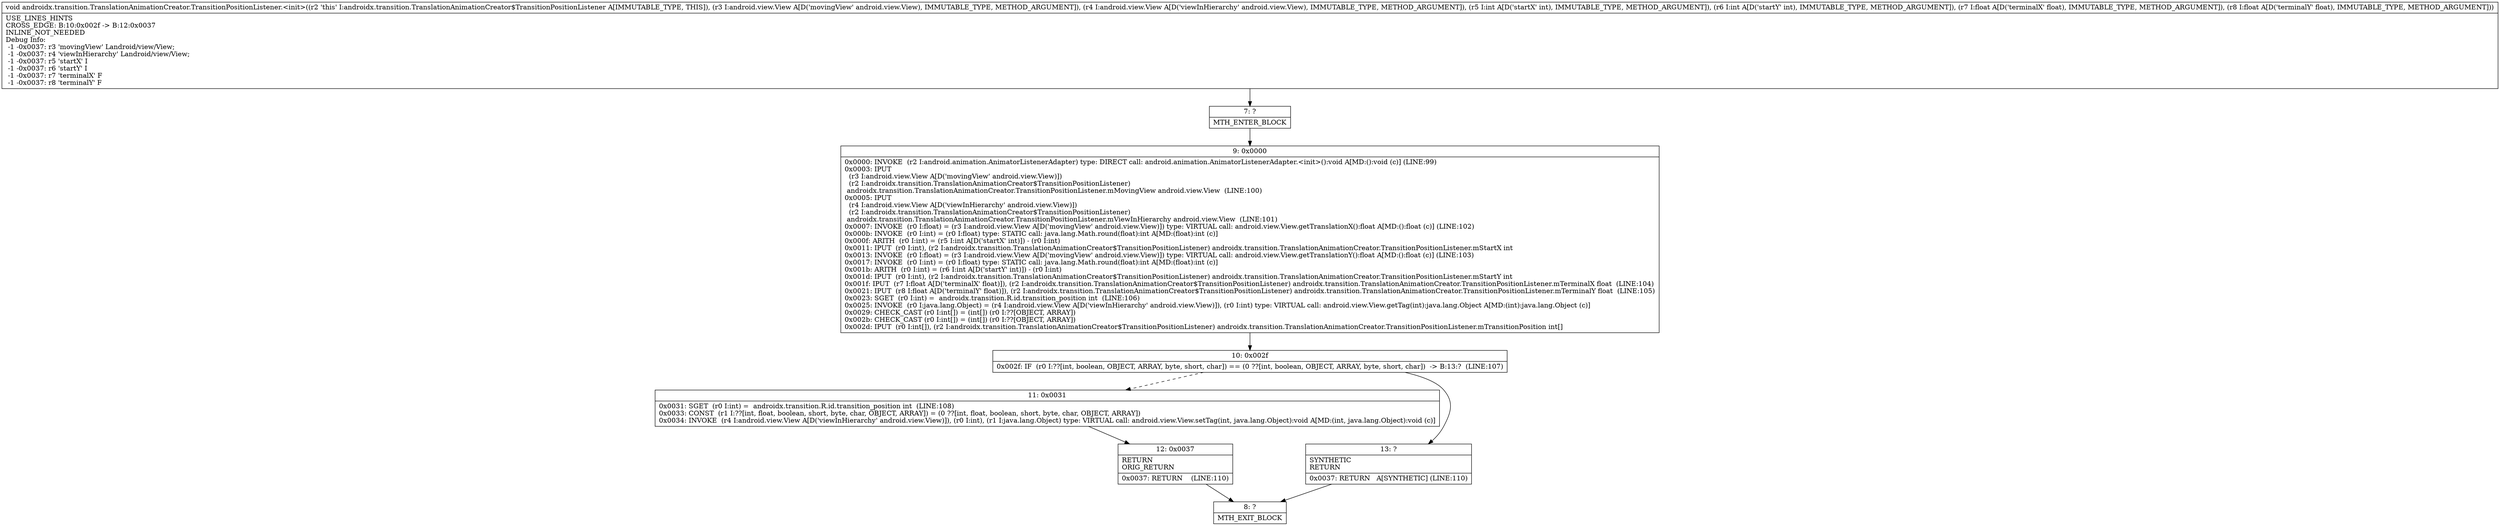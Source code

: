 digraph "CFG forandroidx.transition.TranslationAnimationCreator.TransitionPositionListener.\<init\>(Landroid\/view\/View;Landroid\/view\/View;IIFF)V" {
Node_7 [shape=record,label="{7\:\ ?|MTH_ENTER_BLOCK\l}"];
Node_9 [shape=record,label="{9\:\ 0x0000|0x0000: INVOKE  (r2 I:android.animation.AnimatorListenerAdapter) type: DIRECT call: android.animation.AnimatorListenerAdapter.\<init\>():void A[MD:():void (c)] (LINE:99)\l0x0003: IPUT  \l  (r3 I:android.view.View A[D('movingView' android.view.View)])\l  (r2 I:androidx.transition.TranslationAnimationCreator$TransitionPositionListener)\l androidx.transition.TranslationAnimationCreator.TransitionPositionListener.mMovingView android.view.View  (LINE:100)\l0x0005: IPUT  \l  (r4 I:android.view.View A[D('viewInHierarchy' android.view.View)])\l  (r2 I:androidx.transition.TranslationAnimationCreator$TransitionPositionListener)\l androidx.transition.TranslationAnimationCreator.TransitionPositionListener.mViewInHierarchy android.view.View  (LINE:101)\l0x0007: INVOKE  (r0 I:float) = (r3 I:android.view.View A[D('movingView' android.view.View)]) type: VIRTUAL call: android.view.View.getTranslationX():float A[MD:():float (c)] (LINE:102)\l0x000b: INVOKE  (r0 I:int) = (r0 I:float) type: STATIC call: java.lang.Math.round(float):int A[MD:(float):int (c)]\l0x000f: ARITH  (r0 I:int) = (r5 I:int A[D('startX' int)]) \- (r0 I:int) \l0x0011: IPUT  (r0 I:int), (r2 I:androidx.transition.TranslationAnimationCreator$TransitionPositionListener) androidx.transition.TranslationAnimationCreator.TransitionPositionListener.mStartX int \l0x0013: INVOKE  (r0 I:float) = (r3 I:android.view.View A[D('movingView' android.view.View)]) type: VIRTUAL call: android.view.View.getTranslationY():float A[MD:():float (c)] (LINE:103)\l0x0017: INVOKE  (r0 I:int) = (r0 I:float) type: STATIC call: java.lang.Math.round(float):int A[MD:(float):int (c)]\l0x001b: ARITH  (r0 I:int) = (r6 I:int A[D('startY' int)]) \- (r0 I:int) \l0x001d: IPUT  (r0 I:int), (r2 I:androidx.transition.TranslationAnimationCreator$TransitionPositionListener) androidx.transition.TranslationAnimationCreator.TransitionPositionListener.mStartY int \l0x001f: IPUT  (r7 I:float A[D('terminalX' float)]), (r2 I:androidx.transition.TranslationAnimationCreator$TransitionPositionListener) androidx.transition.TranslationAnimationCreator.TransitionPositionListener.mTerminalX float  (LINE:104)\l0x0021: IPUT  (r8 I:float A[D('terminalY' float)]), (r2 I:androidx.transition.TranslationAnimationCreator$TransitionPositionListener) androidx.transition.TranslationAnimationCreator.TransitionPositionListener.mTerminalY float  (LINE:105)\l0x0023: SGET  (r0 I:int) =  androidx.transition.R.id.transition_position int  (LINE:106)\l0x0025: INVOKE  (r0 I:java.lang.Object) = (r4 I:android.view.View A[D('viewInHierarchy' android.view.View)]), (r0 I:int) type: VIRTUAL call: android.view.View.getTag(int):java.lang.Object A[MD:(int):java.lang.Object (c)]\l0x0029: CHECK_CAST (r0 I:int[]) = (int[]) (r0 I:??[OBJECT, ARRAY]) \l0x002b: CHECK_CAST (r0 I:int[]) = (int[]) (r0 I:??[OBJECT, ARRAY]) \l0x002d: IPUT  (r0 I:int[]), (r2 I:androidx.transition.TranslationAnimationCreator$TransitionPositionListener) androidx.transition.TranslationAnimationCreator.TransitionPositionListener.mTransitionPosition int[] \l}"];
Node_10 [shape=record,label="{10\:\ 0x002f|0x002f: IF  (r0 I:??[int, boolean, OBJECT, ARRAY, byte, short, char]) == (0 ??[int, boolean, OBJECT, ARRAY, byte, short, char])  \-\> B:13:?  (LINE:107)\l}"];
Node_11 [shape=record,label="{11\:\ 0x0031|0x0031: SGET  (r0 I:int) =  androidx.transition.R.id.transition_position int  (LINE:108)\l0x0033: CONST  (r1 I:??[int, float, boolean, short, byte, char, OBJECT, ARRAY]) = (0 ??[int, float, boolean, short, byte, char, OBJECT, ARRAY]) \l0x0034: INVOKE  (r4 I:android.view.View A[D('viewInHierarchy' android.view.View)]), (r0 I:int), (r1 I:java.lang.Object) type: VIRTUAL call: android.view.View.setTag(int, java.lang.Object):void A[MD:(int, java.lang.Object):void (c)]\l}"];
Node_12 [shape=record,label="{12\:\ 0x0037|RETURN\lORIG_RETURN\l|0x0037: RETURN    (LINE:110)\l}"];
Node_8 [shape=record,label="{8\:\ ?|MTH_EXIT_BLOCK\l}"];
Node_13 [shape=record,label="{13\:\ ?|SYNTHETIC\lRETURN\l|0x0037: RETURN   A[SYNTHETIC] (LINE:110)\l}"];
MethodNode[shape=record,label="{void androidx.transition.TranslationAnimationCreator.TransitionPositionListener.\<init\>((r2 'this' I:androidx.transition.TranslationAnimationCreator$TransitionPositionListener A[IMMUTABLE_TYPE, THIS]), (r3 I:android.view.View A[D('movingView' android.view.View), IMMUTABLE_TYPE, METHOD_ARGUMENT]), (r4 I:android.view.View A[D('viewInHierarchy' android.view.View), IMMUTABLE_TYPE, METHOD_ARGUMENT]), (r5 I:int A[D('startX' int), IMMUTABLE_TYPE, METHOD_ARGUMENT]), (r6 I:int A[D('startY' int), IMMUTABLE_TYPE, METHOD_ARGUMENT]), (r7 I:float A[D('terminalX' float), IMMUTABLE_TYPE, METHOD_ARGUMENT]), (r8 I:float A[D('terminalY' float), IMMUTABLE_TYPE, METHOD_ARGUMENT]))  | USE_LINES_HINTS\lCROSS_EDGE: B:10:0x002f \-\> B:12:0x0037\lINLINE_NOT_NEEDED\lDebug Info:\l  \-1 \-0x0037: r3 'movingView' Landroid\/view\/View;\l  \-1 \-0x0037: r4 'viewInHierarchy' Landroid\/view\/View;\l  \-1 \-0x0037: r5 'startX' I\l  \-1 \-0x0037: r6 'startY' I\l  \-1 \-0x0037: r7 'terminalX' F\l  \-1 \-0x0037: r8 'terminalY' F\l}"];
MethodNode -> Node_7;Node_7 -> Node_9;
Node_9 -> Node_10;
Node_10 -> Node_11[style=dashed];
Node_10 -> Node_13;
Node_11 -> Node_12;
Node_12 -> Node_8;
Node_13 -> Node_8;
}

